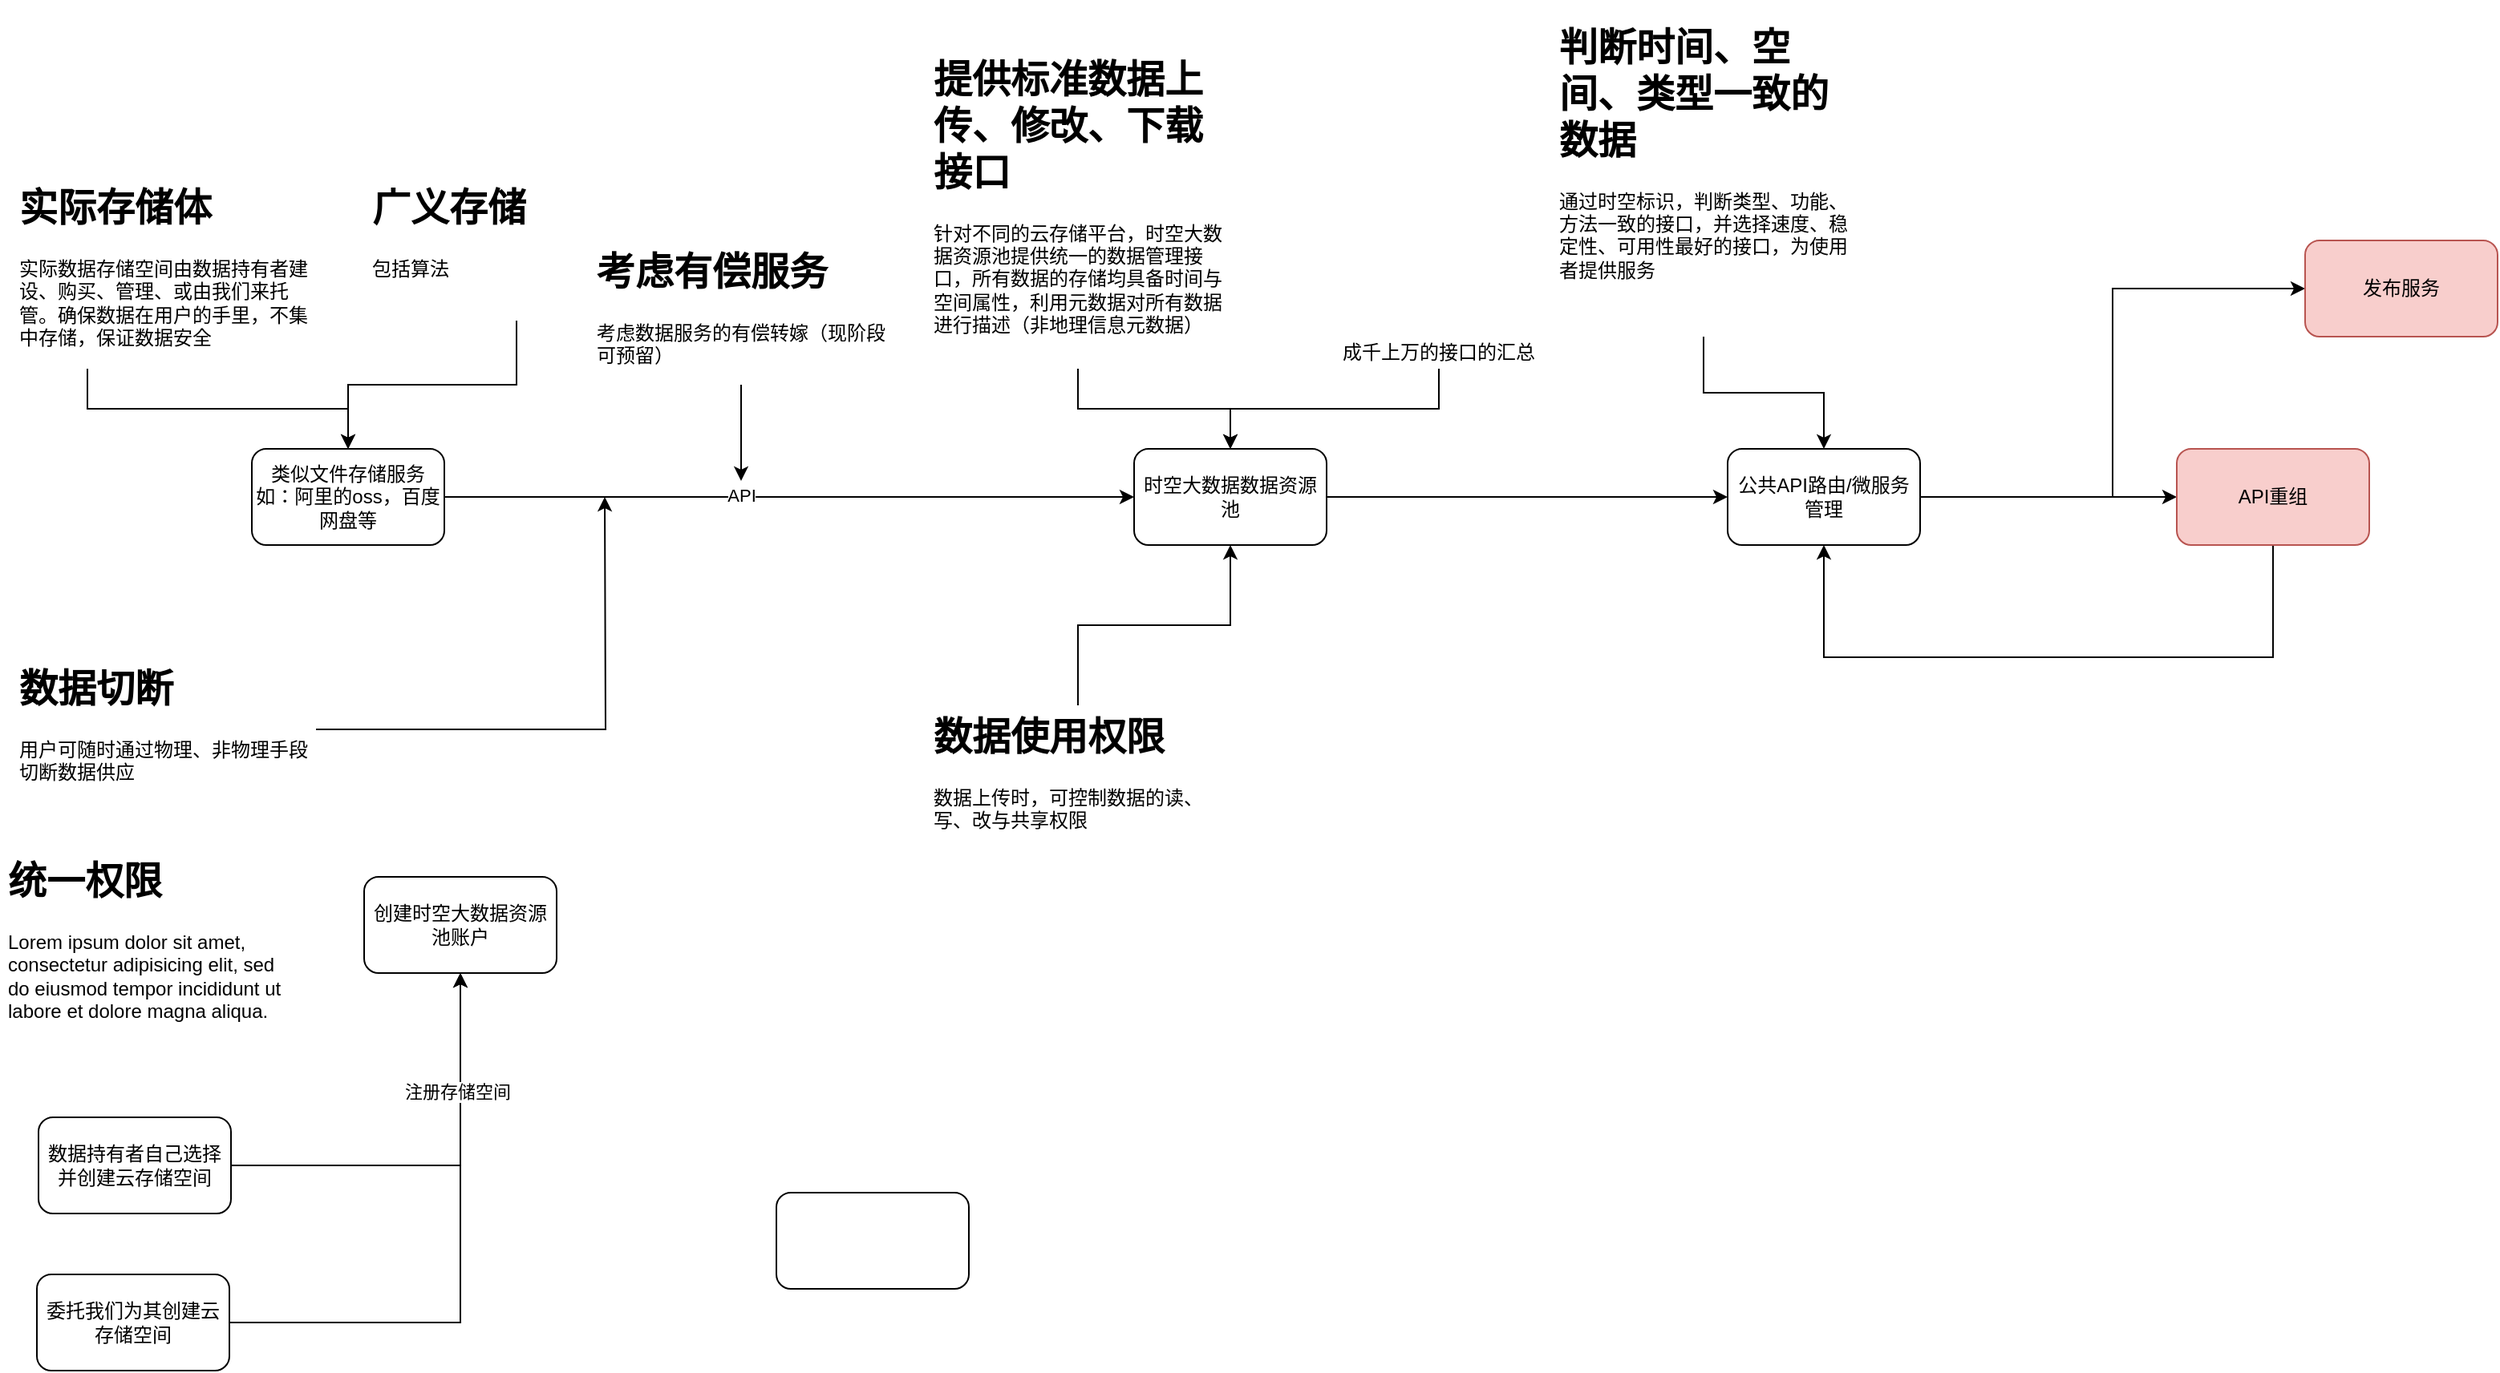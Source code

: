 <mxfile version="15.1.4" type="github">
  <diagram id="8f4IC6x40EGdw_nBkvUM" name="Page-1">
    <mxGraphModel dx="1640" dy="1623" grid="0" gridSize="10" guides="0" tooltips="1" connect="1" arrows="1" fold="1" page="1" pageScale="1" pageWidth="827" pageHeight="1169" math="0" shadow="0">
      <root>
        <mxCell id="0" />
        <mxCell id="1" parent="0" />
        <mxCell id="cHxjSx5LAsx3Hu0MT63w-3" style="edgeStyle=orthogonalEdgeStyle;rounded=0;orthogonalLoop=1;jettySize=auto;html=1;" parent="1" source="cHxjSx5LAsx3Hu0MT63w-1" target="cHxjSx5LAsx3Hu0MT63w-2" edge="1">
          <mxGeometry relative="1" as="geometry" />
        </mxCell>
        <mxCell id="cHxjSx5LAsx3Hu0MT63w-4" value="API" style="edgeLabel;html=1;align=center;verticalAlign=middle;resizable=0;points=[];" parent="cHxjSx5LAsx3Hu0MT63w-3" vertex="1" connectable="0">
          <mxGeometry x="-0.143" y="1" relative="1" as="geometry">
            <mxPoint as="offset" />
          </mxGeometry>
        </mxCell>
        <mxCell id="cHxjSx5LAsx3Hu0MT63w-1" value="类似文件存储服务&lt;br&gt;如：阿里的oss，百度网盘等" style="rounded=1;whiteSpace=wrap;html=1;" parent="1" vertex="1">
          <mxGeometry x="-130" y="210" width="120" height="60" as="geometry" />
        </mxCell>
        <mxCell id="cHxjSx5LAsx3Hu0MT63w-20" style="edgeStyle=orthogonalEdgeStyle;rounded=0;orthogonalLoop=1;jettySize=auto;html=1;" parent="1" source="cHxjSx5LAsx3Hu0MT63w-2" target="cHxjSx5LAsx3Hu0MT63w-19" edge="1">
          <mxGeometry relative="1" as="geometry" />
        </mxCell>
        <mxCell id="cHxjSx5LAsx3Hu0MT63w-2" value="时空大数据数据资源池" style="rounded=1;whiteSpace=wrap;html=1;" parent="1" vertex="1">
          <mxGeometry x="420" y="210" width="120" height="60" as="geometry" />
        </mxCell>
        <mxCell id="cHxjSx5LAsx3Hu0MT63w-7" style="edgeStyle=orthogonalEdgeStyle;rounded=0;orthogonalLoop=1;jettySize=auto;html=1;" parent="1" source="cHxjSx5LAsx3Hu0MT63w-6" target="cHxjSx5LAsx3Hu0MT63w-2" edge="1">
          <mxGeometry relative="1" as="geometry" />
        </mxCell>
        <mxCell id="cHxjSx5LAsx3Hu0MT63w-6" value="&lt;h1&gt;提供标准数据上传、修改、下载接口&lt;/h1&gt;&lt;p&gt;针对不同的云存储平台，时空大数据资源池提供统一的数据管理接口，所有数据的存储均具备时间与空间属性，利用元数据对所有数据进行描述（非地理信息元数据）&lt;/p&gt;" style="text;html=1;strokeColor=none;fillColor=none;spacing=5;spacingTop=-20;whiteSpace=wrap;overflow=hidden;rounded=0;" parent="1" vertex="1">
          <mxGeometry x="290" y="-40" width="190" height="200" as="geometry" />
        </mxCell>
        <mxCell id="cHxjSx5LAsx3Hu0MT63w-9" style="edgeStyle=orthogonalEdgeStyle;rounded=0;orthogonalLoop=1;jettySize=auto;html=1;exitX=0.25;exitY=1;exitDx=0;exitDy=0;" parent="1" source="cHxjSx5LAsx3Hu0MT63w-8" target="cHxjSx5LAsx3Hu0MT63w-1" edge="1">
          <mxGeometry relative="1" as="geometry" />
        </mxCell>
        <mxCell id="cHxjSx5LAsx3Hu0MT63w-8" value="&lt;h1&gt;实际存储体&lt;/h1&gt;&lt;p&gt;实际数据存储空间由数据持有者建设、购买、管理、或由我们来托管。确保数据在用户的手里，不集中存储，保证数据安全&lt;/p&gt;" style="text;html=1;strokeColor=none;fillColor=none;spacing=5;spacingTop=-20;whiteSpace=wrap;overflow=hidden;rounded=0;" parent="1" vertex="1">
          <mxGeometry x="-280" y="40" width="190" height="120" as="geometry" />
        </mxCell>
        <mxCell id="cHxjSx5LAsx3Hu0MT63w-11" style="edgeStyle=orthogonalEdgeStyle;rounded=0;orthogonalLoop=1;jettySize=auto;html=1;" parent="1" source="cHxjSx5LAsx3Hu0MT63w-10" target="cHxjSx5LAsx3Hu0MT63w-2" edge="1">
          <mxGeometry relative="1" as="geometry" />
        </mxCell>
        <mxCell id="cHxjSx5LAsx3Hu0MT63w-10" value="&lt;h1&gt;数据使用权限&lt;/h1&gt;&lt;p&gt;数据上传时，可控制数据的读、写、改与共享权限&lt;/p&gt;" style="text;html=1;strokeColor=none;fillColor=none;spacing=5;spacingTop=-20;whiteSpace=wrap;overflow=hidden;rounded=0;" parent="1" vertex="1">
          <mxGeometry x="290" y="370" width="190" height="120" as="geometry" />
        </mxCell>
        <mxCell id="cHxjSx5LAsx3Hu0MT63w-13" style="edgeStyle=orthogonalEdgeStyle;rounded=0;orthogonalLoop=1;jettySize=auto;html=1;" parent="1" source="cHxjSx5LAsx3Hu0MT63w-12" edge="1">
          <mxGeometry relative="1" as="geometry">
            <mxPoint x="90" y="240" as="targetPoint" />
          </mxGeometry>
        </mxCell>
        <mxCell id="cHxjSx5LAsx3Hu0MT63w-12" value="&lt;h1&gt;数据切断&lt;/h1&gt;&lt;p&gt;用户可随时通过物理、非物理手段切断数据供应&lt;/p&gt;" style="text;html=1;strokeColor=none;fillColor=none;spacing=5;spacingTop=-20;whiteSpace=wrap;overflow=hidden;rounded=0;" parent="1" vertex="1">
          <mxGeometry x="-280" y="340" width="190" height="90" as="geometry" />
        </mxCell>
        <mxCell id="cHxjSx5LAsx3Hu0MT63w-15" style="edgeStyle=orthogonalEdgeStyle;rounded=0;orthogonalLoop=1;jettySize=auto;html=1;" parent="1" source="cHxjSx5LAsx3Hu0MT63w-14" target="cHxjSx5LAsx3Hu0MT63w-1" edge="1">
          <mxGeometry relative="1" as="geometry" />
        </mxCell>
        <mxCell id="cHxjSx5LAsx3Hu0MT63w-14" value="&lt;h1&gt;广义存储&lt;/h1&gt;&lt;p&gt;包括算法&lt;/p&gt;" style="text;html=1;strokeColor=none;fillColor=none;spacing=5;spacingTop=-20;whiteSpace=wrap;overflow=hidden;rounded=0;" parent="1" vertex="1">
          <mxGeometry x="-60" y="40" width="190" height="90" as="geometry" />
        </mxCell>
        <mxCell id="cHxjSx5LAsx3Hu0MT63w-18" style="edgeStyle=orthogonalEdgeStyle;rounded=0;orthogonalLoop=1;jettySize=auto;html=1;entryX=0.5;entryY=0;entryDx=0;entryDy=0;" parent="1" source="cHxjSx5LAsx3Hu0MT63w-17" target="cHxjSx5LAsx3Hu0MT63w-2" edge="1">
          <mxGeometry relative="1" as="geometry" />
        </mxCell>
        <mxCell id="cHxjSx5LAsx3Hu0MT63w-17" value="成千上万的接口的汇总" style="text;html=1;strokeColor=none;fillColor=none;align=center;verticalAlign=middle;whiteSpace=wrap;rounded=0;" parent="1" vertex="1">
          <mxGeometry x="540" y="140" width="140" height="20" as="geometry" />
        </mxCell>
        <mxCell id="cHxjSx5LAsx3Hu0MT63w-26" style="edgeStyle=orthogonalEdgeStyle;rounded=0;orthogonalLoop=1;jettySize=auto;html=1;" parent="1" source="cHxjSx5LAsx3Hu0MT63w-19" target="cHxjSx5LAsx3Hu0MT63w-25" edge="1">
          <mxGeometry relative="1" as="geometry" />
        </mxCell>
        <mxCell id="cHxjSx5LAsx3Hu0MT63w-31" style="edgeStyle=orthogonalEdgeStyle;rounded=0;orthogonalLoop=1;jettySize=auto;html=1;entryX=0;entryY=0.5;entryDx=0;entryDy=0;" parent="1" source="cHxjSx5LAsx3Hu0MT63w-19" target="cHxjSx5LAsx3Hu0MT63w-30" edge="1">
          <mxGeometry relative="1" as="geometry" />
        </mxCell>
        <mxCell id="cHxjSx5LAsx3Hu0MT63w-19" value="公共API路由/微服务管理" style="rounded=1;whiteSpace=wrap;html=1;" parent="1" vertex="1">
          <mxGeometry x="790" y="210" width="120" height="60" as="geometry" />
        </mxCell>
        <mxCell id="cHxjSx5LAsx3Hu0MT63w-24" style="edgeStyle=orthogonalEdgeStyle;rounded=0;orthogonalLoop=1;jettySize=auto;html=1;" parent="1" source="cHxjSx5LAsx3Hu0MT63w-23" target="cHxjSx5LAsx3Hu0MT63w-19" edge="1">
          <mxGeometry relative="1" as="geometry" />
        </mxCell>
        <mxCell id="cHxjSx5LAsx3Hu0MT63w-23" value="&lt;h1&gt;判断时间、空间、类型一致的数据&lt;/h1&gt;&lt;p&gt;通过时空标识，判断类型、功能、方法一致的接口，并选择速度、稳定性、可用性最好的接口，为使用者提供服务&lt;/p&gt;" style="text;html=1;strokeColor=none;fillColor=none;spacing=5;spacingTop=-20;whiteSpace=wrap;overflow=hidden;rounded=0;" parent="1" vertex="1">
          <mxGeometry x="680" y="-60" width="190" height="200" as="geometry" />
        </mxCell>
        <mxCell id="cHxjSx5LAsx3Hu0MT63w-29" style="edgeStyle=orthogonalEdgeStyle;rounded=0;orthogonalLoop=1;jettySize=auto;html=1;entryX=0.5;entryY=1;entryDx=0;entryDy=0;exitX=0.5;exitY=1;exitDx=0;exitDy=0;" parent="1" source="cHxjSx5LAsx3Hu0MT63w-25" target="cHxjSx5LAsx3Hu0MT63w-19" edge="1">
          <mxGeometry relative="1" as="geometry">
            <Array as="points">
              <mxPoint x="1130" y="340" />
              <mxPoint x="850" y="340" />
            </Array>
          </mxGeometry>
        </mxCell>
        <mxCell id="cHxjSx5LAsx3Hu0MT63w-25" value="API重组" style="rounded=1;whiteSpace=wrap;html=1;fillColor=#f8cecc;strokeColor=#b85450;" parent="1" vertex="1">
          <mxGeometry x="1070" y="210" width="120" height="60" as="geometry" />
        </mxCell>
        <mxCell id="cHxjSx5LAsx3Hu0MT63w-30" value="发布服务" style="rounded=1;whiteSpace=wrap;html=1;fillColor=#f8cecc;strokeColor=#b85450;" parent="1" vertex="1">
          <mxGeometry x="1150" y="80" width="120" height="60" as="geometry" />
        </mxCell>
        <mxCell id="cHxjSx5LAsx3Hu0MT63w-34" style="edgeStyle=orthogonalEdgeStyle;rounded=0;orthogonalLoop=1;jettySize=auto;html=1;" parent="1" source="cHxjSx5LAsx3Hu0MT63w-33" edge="1">
          <mxGeometry relative="1" as="geometry">
            <mxPoint x="175" y="230" as="targetPoint" />
          </mxGeometry>
        </mxCell>
        <mxCell id="cHxjSx5LAsx3Hu0MT63w-33" value="&lt;h1&gt;考虑有偿服务&lt;/h1&gt;&lt;p&gt;考虑数据服务的有偿转嫁（现阶段可预留）&lt;/p&gt;" style="text;html=1;strokeColor=none;fillColor=none;spacing=5;spacingTop=-20;whiteSpace=wrap;overflow=hidden;rounded=0;" parent="1" vertex="1">
          <mxGeometry x="80" y="80" width="190" height="90" as="geometry" />
        </mxCell>
        <mxCell id="Q-wspTCD_tYuOhOlFXK1-9" style="edgeStyle=orthogonalEdgeStyle;rounded=0;orthogonalLoop=1;jettySize=auto;html=1;entryX=0.5;entryY=1;entryDx=0;entryDy=0;" edge="1" parent="1" source="Q-wspTCD_tYuOhOlFXK1-1" target="Q-wspTCD_tYuOhOlFXK1-3">
          <mxGeometry relative="1" as="geometry" />
        </mxCell>
        <mxCell id="Q-wspTCD_tYuOhOlFXK1-1" value="数据持有者自己选择并创建云存储空间" style="rounded=1;whiteSpace=wrap;html=1;" vertex="1" parent="1">
          <mxGeometry x="-263" y="627" width="120" height="60" as="geometry" />
        </mxCell>
        <mxCell id="Q-wspTCD_tYuOhOlFXK1-10" style="edgeStyle=orthogonalEdgeStyle;rounded=0;orthogonalLoop=1;jettySize=auto;html=1;" edge="1" parent="1" source="Q-wspTCD_tYuOhOlFXK1-2" target="Q-wspTCD_tYuOhOlFXK1-3">
          <mxGeometry relative="1" as="geometry" />
        </mxCell>
        <mxCell id="Q-wspTCD_tYuOhOlFXK1-11" value="注册存储空间" style="edgeLabel;html=1;align=center;verticalAlign=middle;resizable=0;points=[];" vertex="1" connectable="0" parent="Q-wspTCD_tYuOhOlFXK1-10">
          <mxGeometry x="0.795" y="1" relative="1" as="geometry">
            <mxPoint x="-1" y="37" as="offset" />
          </mxGeometry>
        </mxCell>
        <mxCell id="Q-wspTCD_tYuOhOlFXK1-2" value="委托我们为其创建云存储空间" style="rounded=1;whiteSpace=wrap;html=1;" vertex="1" parent="1">
          <mxGeometry x="-264" y="725" width="120" height="60" as="geometry" />
        </mxCell>
        <mxCell id="Q-wspTCD_tYuOhOlFXK1-3" value="创建时空大数据资源池账户" style="rounded=1;whiteSpace=wrap;html=1;" vertex="1" parent="1">
          <mxGeometry x="-60" y="477" width="120" height="60" as="geometry" />
        </mxCell>
        <mxCell id="Q-wspTCD_tYuOhOlFXK1-8" value="" style="rounded=1;whiteSpace=wrap;html=1;" vertex="1" parent="1">
          <mxGeometry x="197" y="674" width="120" height="60" as="geometry" />
        </mxCell>
        <mxCell id="Q-wspTCD_tYuOhOlFXK1-13" value="&lt;h1&gt;统一权限&lt;/h1&gt;&lt;p&gt;Lorem ipsum dolor sit amet, consectetur adipisicing elit, sed do eiusmod tempor incididunt ut labore et dolore magna aliqua.&lt;/p&gt;" style="text;html=1;strokeColor=none;fillColor=none;spacing=5;spacingTop=-20;whiteSpace=wrap;overflow=hidden;rounded=0;" vertex="1" parent="1">
          <mxGeometry x="-287" y="460" width="190" height="120" as="geometry" />
        </mxCell>
      </root>
    </mxGraphModel>
  </diagram>
</mxfile>
